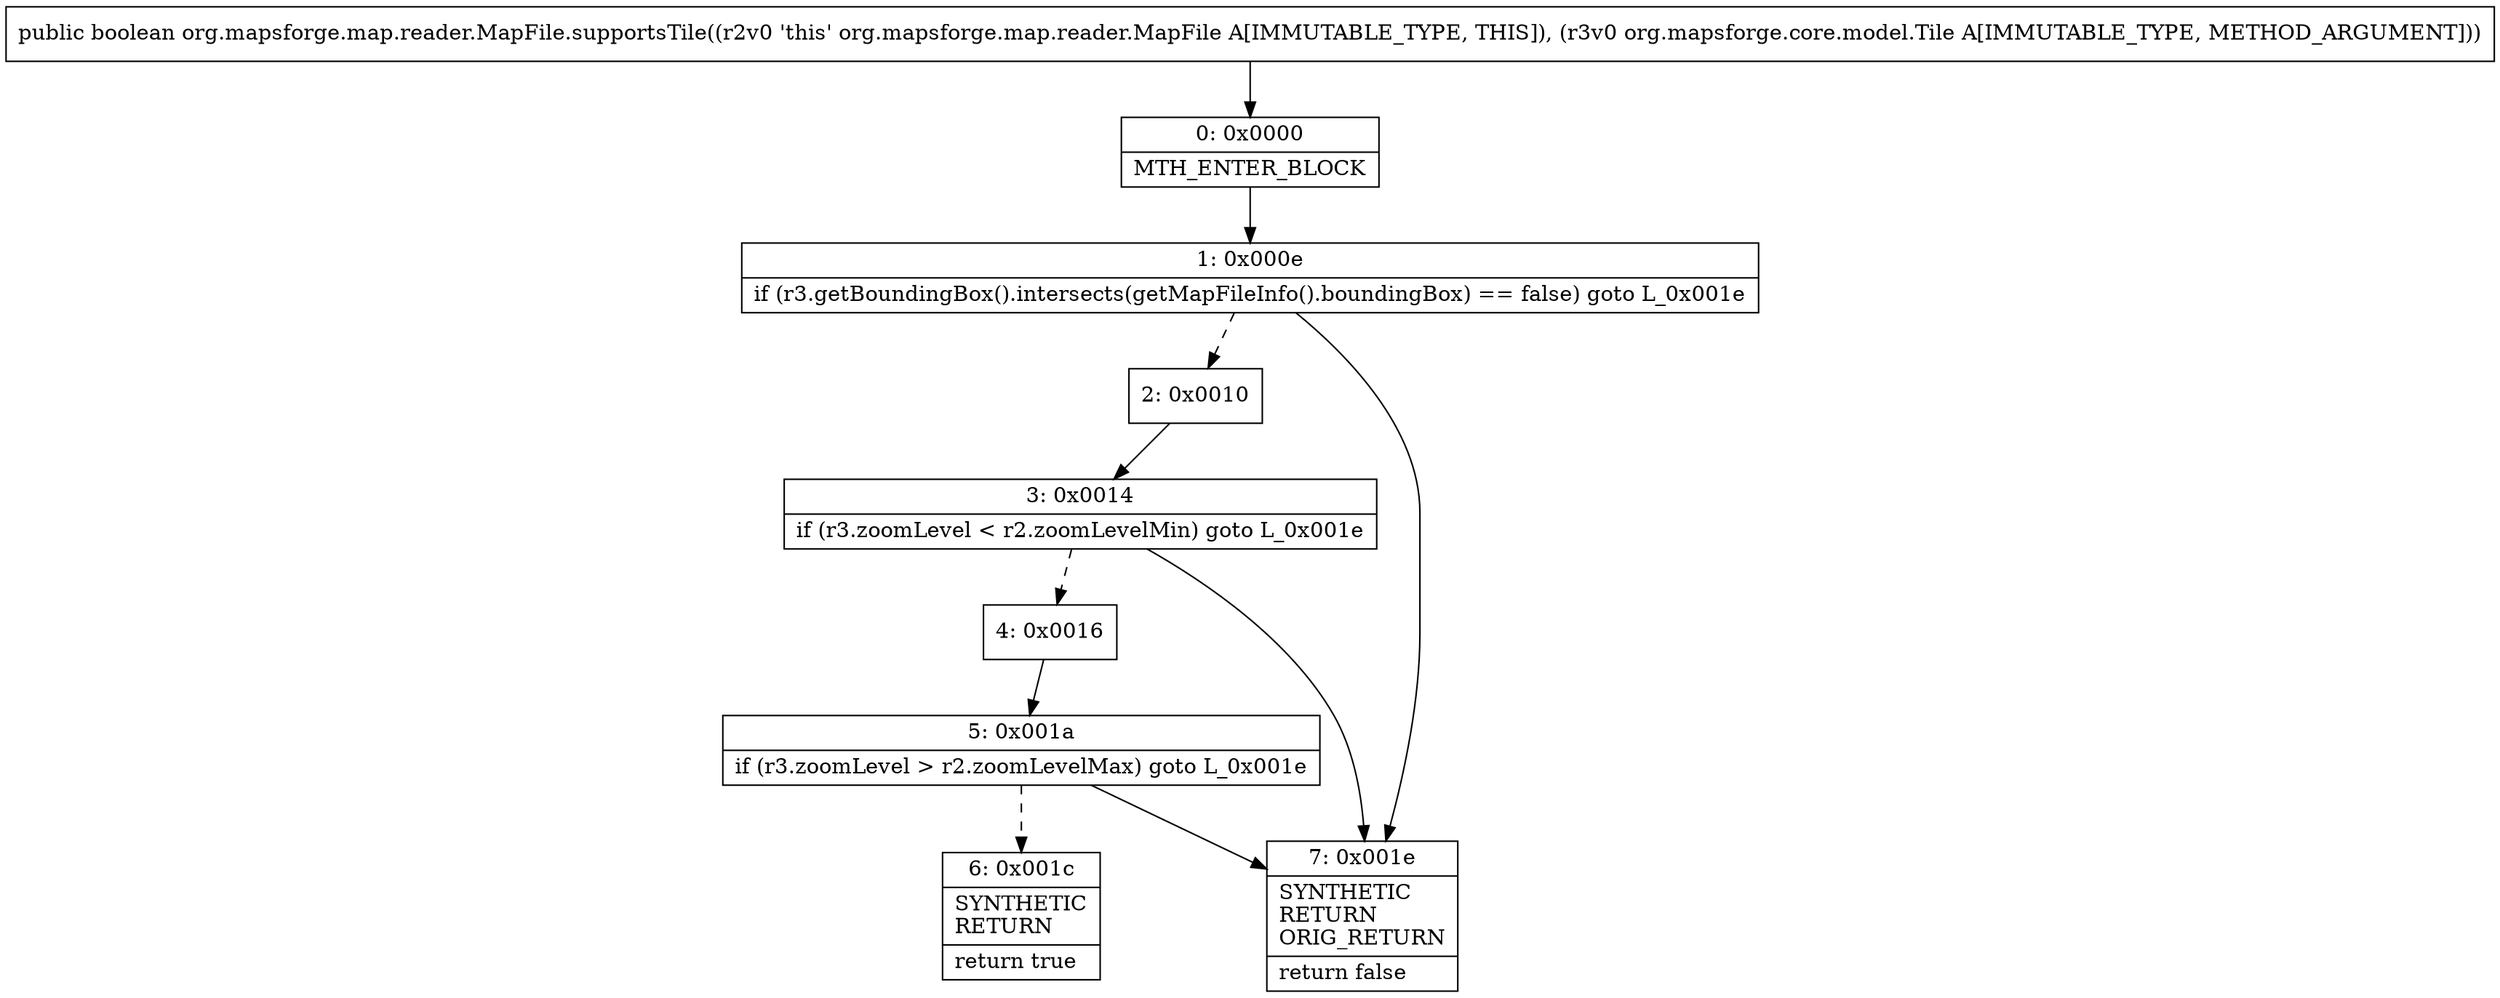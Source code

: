 digraph "CFG fororg.mapsforge.map.reader.MapFile.supportsTile(Lorg\/mapsforge\/core\/model\/Tile;)Z" {
Node_0 [shape=record,label="{0\:\ 0x0000|MTH_ENTER_BLOCK\l}"];
Node_1 [shape=record,label="{1\:\ 0x000e|if (r3.getBoundingBox().intersects(getMapFileInfo().boundingBox) == false) goto L_0x001e\l}"];
Node_2 [shape=record,label="{2\:\ 0x0010}"];
Node_3 [shape=record,label="{3\:\ 0x0014|if (r3.zoomLevel \< r2.zoomLevelMin) goto L_0x001e\l}"];
Node_4 [shape=record,label="{4\:\ 0x0016}"];
Node_5 [shape=record,label="{5\:\ 0x001a|if (r3.zoomLevel \> r2.zoomLevelMax) goto L_0x001e\l}"];
Node_6 [shape=record,label="{6\:\ 0x001c|SYNTHETIC\lRETURN\l|return true\l}"];
Node_7 [shape=record,label="{7\:\ 0x001e|SYNTHETIC\lRETURN\lORIG_RETURN\l|return false\l}"];
MethodNode[shape=record,label="{public boolean org.mapsforge.map.reader.MapFile.supportsTile((r2v0 'this' org.mapsforge.map.reader.MapFile A[IMMUTABLE_TYPE, THIS]), (r3v0 org.mapsforge.core.model.Tile A[IMMUTABLE_TYPE, METHOD_ARGUMENT])) }"];
MethodNode -> Node_0;
Node_0 -> Node_1;
Node_1 -> Node_2[style=dashed];
Node_1 -> Node_7;
Node_2 -> Node_3;
Node_3 -> Node_4[style=dashed];
Node_3 -> Node_7;
Node_4 -> Node_5;
Node_5 -> Node_6[style=dashed];
Node_5 -> Node_7;
}


